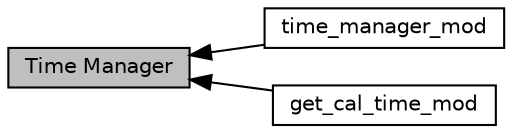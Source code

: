 digraph "Time Manager"
{
  edge [fontname="Helvetica",fontsize="10",labelfontname="Helvetica",labelfontsize="10"];
  node [fontname="Helvetica",fontsize="10",shape=box];
  rankdir=LR;
  Node3 [label="time_manager_mod",height=0.2,width=0.4,color="black", fillcolor="white", style="filled",URL="$group__time__manager__mod.html",tooltip="A software package that provides a set of simple interfaces for modelers to perform computations rela..."];
  Node2 [label="get_cal_time_mod",height=0.2,width=0.4,color="black", fillcolor="white", style="filled",URL="$group__get__cal__time__mod.html",tooltip="Given a time increment as a real number, and base time and calendar as a character strings,..."];
  Node1 [label="Time Manager",height=0.2,width=0.4,color="black", fillcolor="grey75", style="filled", fontcolor="black",tooltip="Modules and associated files in the time_manager directory."];
  Node1->Node2 [shape=plaintext, dir="back", style="solid"];
  Node1->Node3 [shape=plaintext, dir="back", style="solid"];
}
